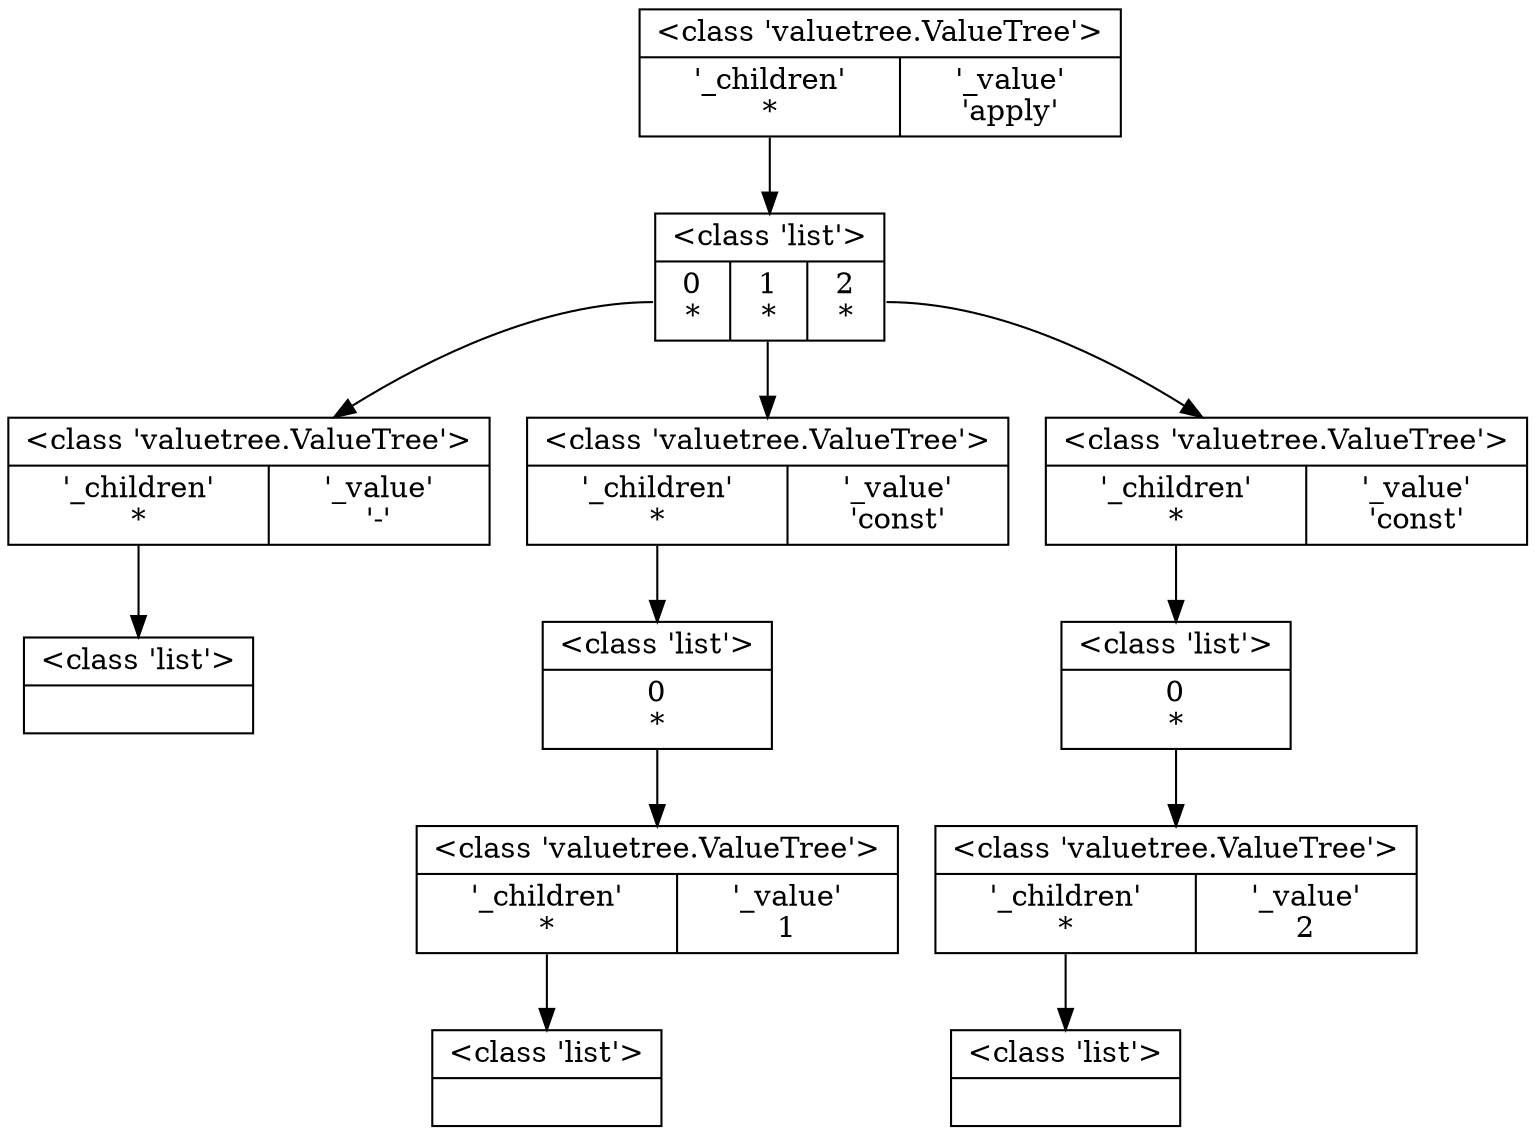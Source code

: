digraph structure {
ordering=out;
node [height=.1];
rankdir=TB;
3069864524 [shape=record, height=.1, label="{ \<class 'valuetree.ValueTree'\> | { <f0> '_children'\n* | <f1> '_value'\n'apply' }   }"];
3069863308 [shape=record, height=.1, label="{ \<class 'list'\> | { <f0> 0\n* | <f1> 1\n* | <f2> 2\n* } }"];
3069864140 [shape=record, height=.1, label="{ \<class 'valuetree.ValueTree'\> | { <f0> '_children'\n* | <f1> '_value'\n'-' }   }"];
3069863340 [shape=record, height=.1, label="{ \<class 'list'\> | {  } }"];
3069864076 [shape=record, height=.1, label="{ \<class 'valuetree.ValueTree'\> | { <f0> '_children'\n* | <f1> '_value'\n'const' }   }"];
3069863532 [shape=record, height=.1, label="{ \<class 'list'\> | { <f0> 0\n* } }"];
3069864012 [shape=record, height=.1, label="{ \<class 'valuetree.ValueTree'\> | { <f0> '_children'\n* | <f1> '_value'\n1 }   }"];
3069863564 [shape=record, height=.1, label="{ \<class 'list'\> | {  } }"];
3069864396 [shape=record, height=.1, label="{ \<class 'valuetree.ValueTree'\> | { <f0> '_children'\n* | <f1> '_value'\n'const' }   }"];
3069863500 [shape=record, height=.1, label="{ \<class 'list'\> | { <f0> 0\n* } }"];
3069863852 [shape=record, height=.1, label="{ \<class 'valuetree.ValueTree'\> | { <f0> '_children'\n* | <f1> '_value'\n2 }   }"];
3069863596 [shape=record, height=.1, label="{ \<class 'list'\> | {  } }"];
3069864524:<f0> -> 3069863308;
3069863308:<f0> -> 3069864140;
3069864140:<f0> -> 3069863340;
3069863308:<f1> -> 3069864076;
3069864076:<f0> -> 3069863532;
3069863532:<f0> -> 3069864012;
3069864012:<f0> -> 3069863564;
3069863308:<f2> -> 3069864396;
3069864396:<f0> -> 3069863500;
3069863500:<f0> -> 3069863852;
3069863852:<f0> -> 3069863596;
}
